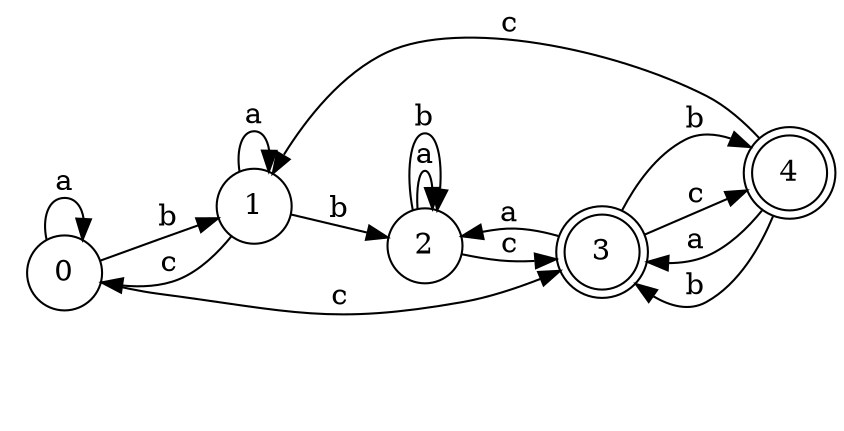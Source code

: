 digraph n4_4 {
__start0 [label="" shape="none"];

rankdir=LR;
size="8,5";

s0 [style="filled", color="black", fillcolor="white" shape="circle", label="0"];
s1 [style="filled", color="black", fillcolor="white" shape="circle", label="1"];
s2 [style="filled", color="black", fillcolor="white" shape="circle", label="2"];
s3 [style="rounded,filled", color="black", fillcolor="white" shape="doublecircle", label="3"];
s4 [style="rounded,filled", color="black", fillcolor="white" shape="doublecircle", label="4"];
s0 -> s0 [label="a"];
s0 -> s1 [label="b"];
s0 -> s3 [label="c"];
s1 -> s1 [label="a"];
s1 -> s2 [label="b"];
s1 -> s0 [label="c"];
s2 -> s2 [label="a"];
s2 -> s2 [label="b"];
s2 -> s3 [label="c"];
s3 -> s2 [label="a"];
s3 -> s4 [label="b"];
s3 -> s4 [label="c"];
s4 -> s3 [label="a"];
s4 -> s3 [label="b"];
s4 -> s1 [label="c"];

}